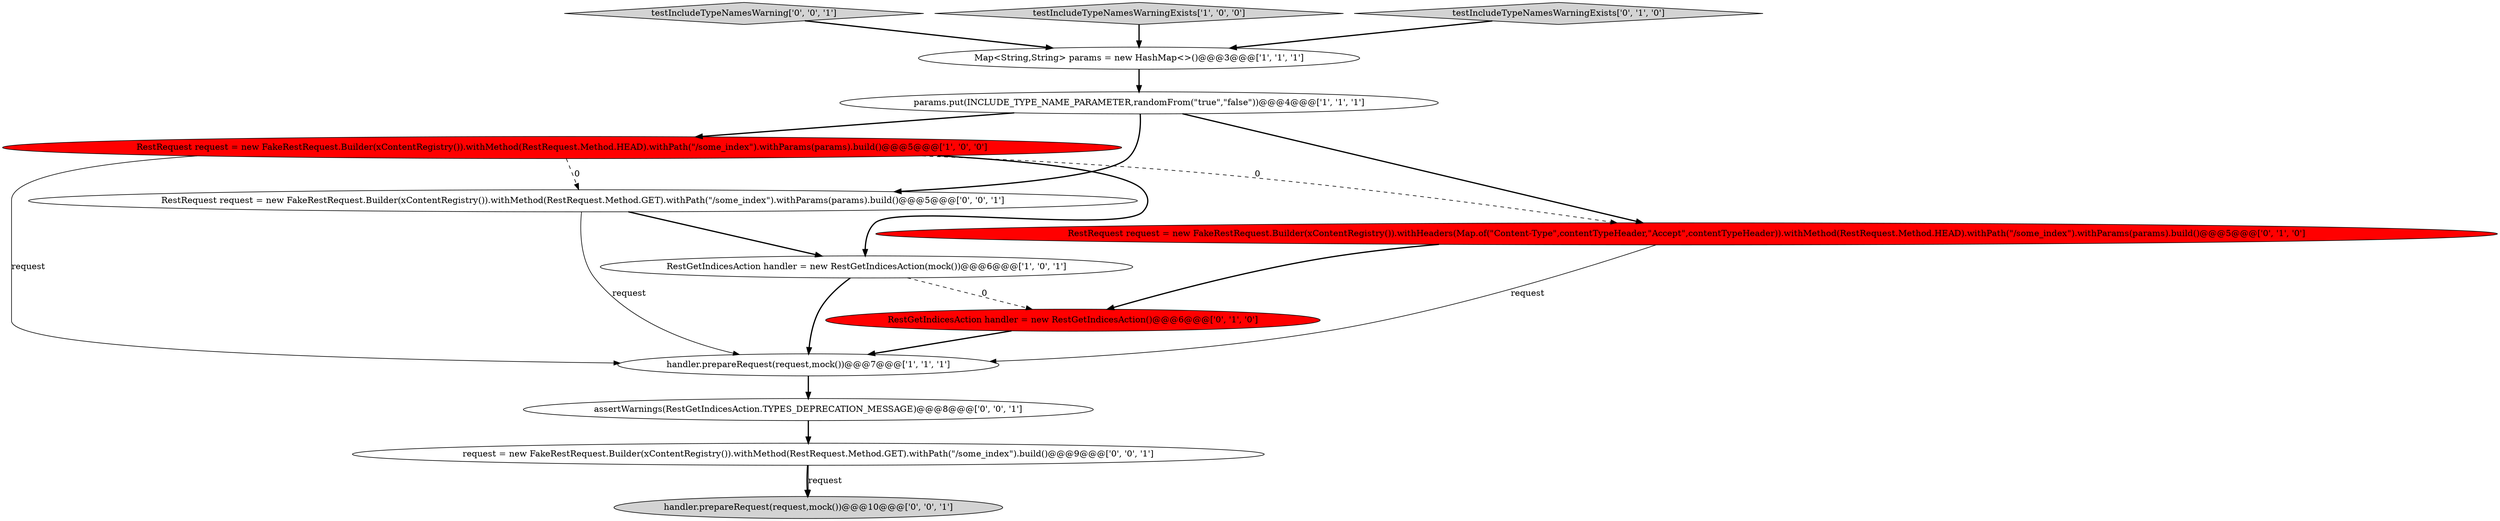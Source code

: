 digraph {
2 [style = filled, label = "RestRequest request = new FakeRestRequest.Builder(xContentRegistry()).withMethod(RestRequest.Method.HEAD).withPath(\"/some_index\").withParams(params).build()@@@5@@@['1', '0', '0']", fillcolor = red, shape = ellipse image = "AAA1AAABBB1BBB"];
4 [style = filled, label = "handler.prepareRequest(request,mock())@@@7@@@['1', '1', '1']", fillcolor = white, shape = ellipse image = "AAA0AAABBB1BBB"];
3 [style = filled, label = "Map<String,String> params = new HashMap<>()@@@3@@@['1', '1', '1']", fillcolor = white, shape = ellipse image = "AAA0AAABBB1BBB"];
10 [style = filled, label = "handler.prepareRequest(request,mock())@@@10@@@['0', '0', '1']", fillcolor = lightgray, shape = ellipse image = "AAA0AAABBB3BBB"];
13 [style = filled, label = "testIncludeTypeNamesWarning['0', '0', '1']", fillcolor = lightgray, shape = diamond image = "AAA0AAABBB3BBB"];
5 [style = filled, label = "testIncludeTypeNamesWarningExists['1', '0', '0']", fillcolor = lightgray, shape = diamond image = "AAA0AAABBB1BBB"];
12 [style = filled, label = "RestRequest request = new FakeRestRequest.Builder(xContentRegistry()).withMethod(RestRequest.Method.GET).withPath(\"/some_index\").withParams(params).build()@@@5@@@['0', '0', '1']", fillcolor = white, shape = ellipse image = "AAA0AAABBB3BBB"];
7 [style = filled, label = "testIncludeTypeNamesWarningExists['0', '1', '0']", fillcolor = lightgray, shape = diamond image = "AAA0AAABBB2BBB"];
1 [style = filled, label = "params.put(INCLUDE_TYPE_NAME_PARAMETER,randomFrom(\"true\",\"false\"))@@@4@@@['1', '1', '1']", fillcolor = white, shape = ellipse image = "AAA0AAABBB1BBB"];
0 [style = filled, label = "RestGetIndicesAction handler = new RestGetIndicesAction(mock())@@@6@@@['1', '0', '1']", fillcolor = white, shape = ellipse image = "AAA0AAABBB1BBB"];
9 [style = filled, label = "request = new FakeRestRequest.Builder(xContentRegistry()).withMethod(RestRequest.Method.GET).withPath(\"/some_index\").build()@@@9@@@['0', '0', '1']", fillcolor = white, shape = ellipse image = "AAA0AAABBB3BBB"];
6 [style = filled, label = "RestGetIndicesAction handler = new RestGetIndicesAction()@@@6@@@['0', '1', '0']", fillcolor = red, shape = ellipse image = "AAA1AAABBB2BBB"];
8 [style = filled, label = "RestRequest request = new FakeRestRequest.Builder(xContentRegistry()).withHeaders(Map.of(\"Content-Type\",contentTypeHeader,\"Accept\",contentTypeHeader)).withMethod(RestRequest.Method.HEAD).withPath(\"/some_index\").withParams(params).build()@@@5@@@['0', '1', '0']", fillcolor = red, shape = ellipse image = "AAA1AAABBB2BBB"];
11 [style = filled, label = "assertWarnings(RestGetIndicesAction.TYPES_DEPRECATION_MESSAGE)@@@8@@@['0', '0', '1']", fillcolor = white, shape = ellipse image = "AAA0AAABBB3BBB"];
5->3 [style = bold, label=""];
1->8 [style = bold, label=""];
3->1 [style = bold, label=""];
0->6 [style = dashed, label="0"];
8->6 [style = bold, label=""];
9->10 [style = bold, label=""];
12->4 [style = solid, label="request"];
11->9 [style = bold, label=""];
12->0 [style = bold, label=""];
2->8 [style = dashed, label="0"];
7->3 [style = bold, label=""];
6->4 [style = bold, label=""];
2->12 [style = dashed, label="0"];
2->0 [style = bold, label=""];
13->3 [style = bold, label=""];
0->4 [style = bold, label=""];
1->12 [style = bold, label=""];
9->10 [style = solid, label="request"];
1->2 [style = bold, label=""];
8->4 [style = solid, label="request"];
4->11 [style = bold, label=""];
2->4 [style = solid, label="request"];
}
